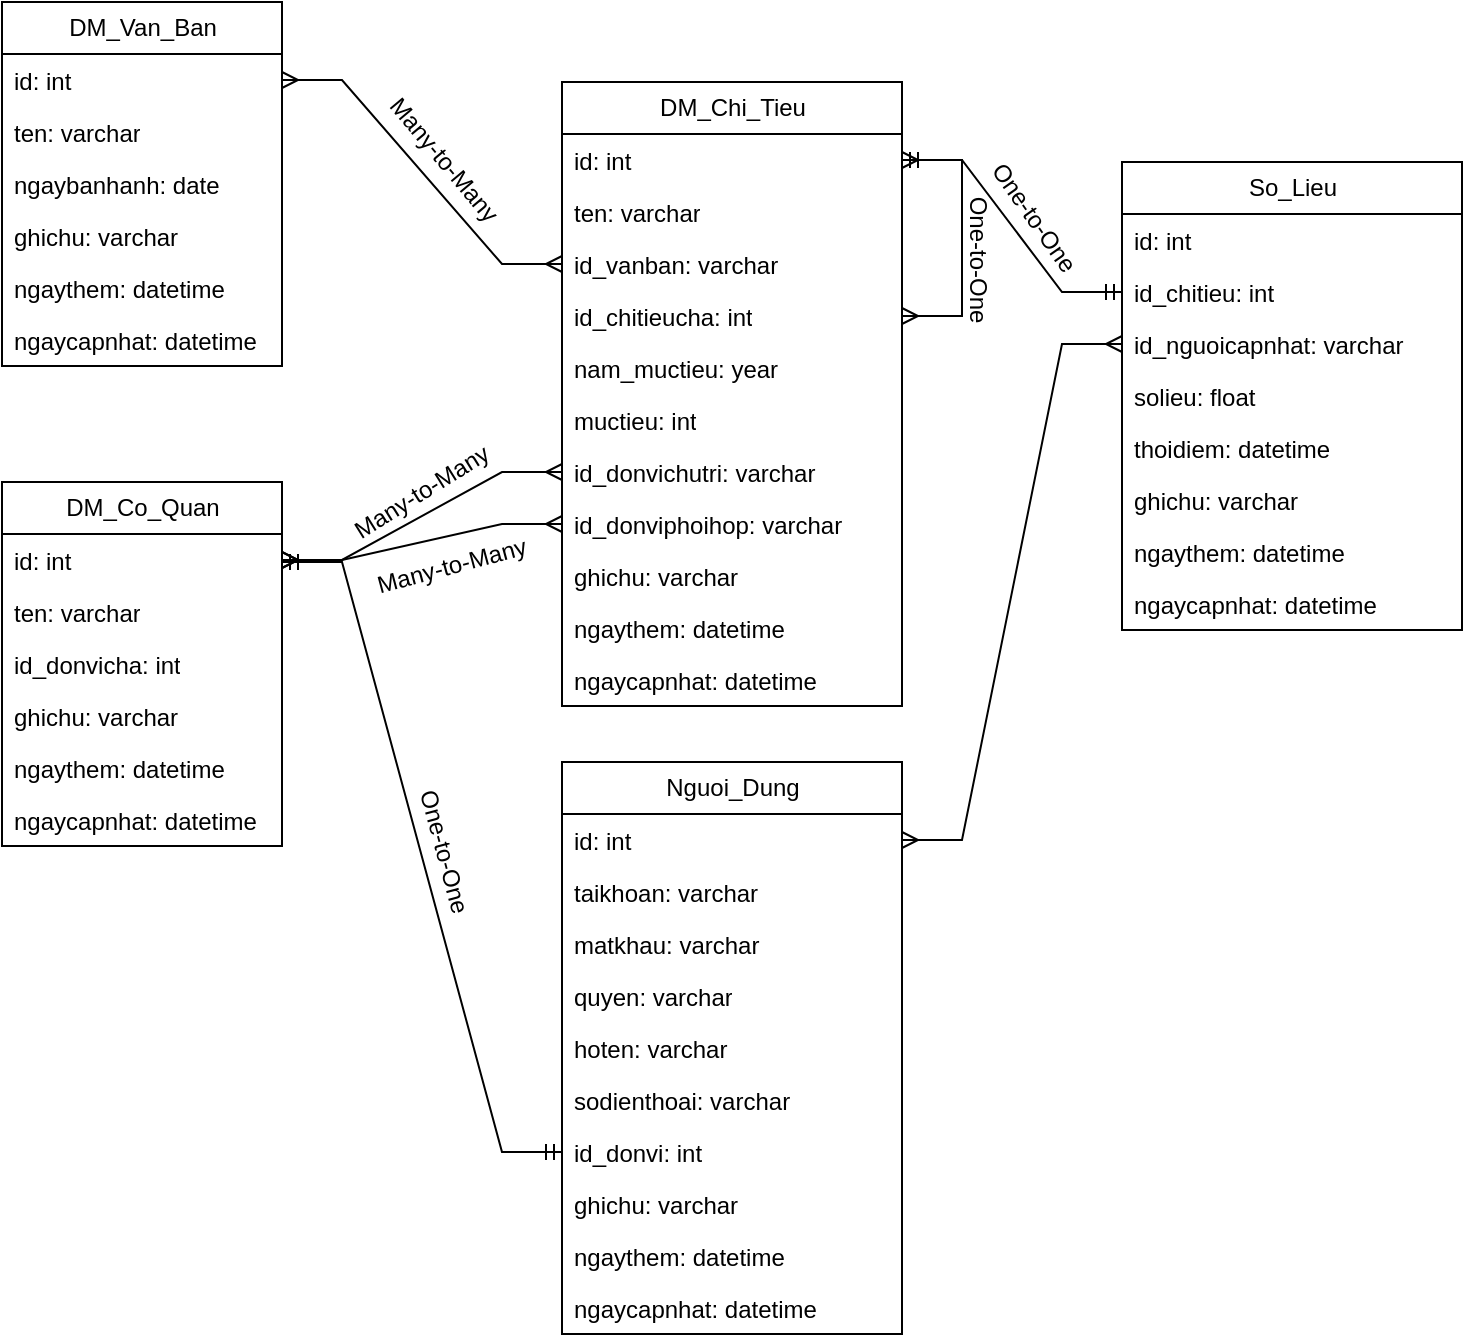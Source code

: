 <mxfile version="21.0.2" type="github">
  <diagram name="Page-1" id="Th9WDw9-diz3yLhj7kX8">
    <mxGraphModel dx="928" dy="513" grid="1" gridSize="10" guides="1" tooltips="1" connect="1" arrows="1" fold="1" page="1" pageScale="1" pageWidth="827" pageHeight="1169" math="0" shadow="0">
      <root>
        <mxCell id="0" />
        <mxCell id="1" parent="0" />
        <mxCell id="m0UdgJs6NEkLgoWt-vli-1" value="DM_Van_Ban" style="swimlane;fontStyle=0;childLayout=stackLayout;horizontal=1;startSize=26;fillColor=none;horizontalStack=0;resizeParent=1;resizeParentMax=0;resizeLast=0;collapsible=1;marginBottom=0;html=1;" vertex="1" parent="1">
          <mxGeometry x="40" y="40" width="140" height="182" as="geometry" />
        </mxCell>
        <mxCell id="m0UdgJs6NEkLgoWt-vli-2" value="id: int" style="text;strokeColor=none;fillColor=none;align=left;verticalAlign=top;spacingLeft=4;spacingRight=4;overflow=hidden;rotatable=0;points=[[0,0.5],[1,0.5]];portConstraint=eastwest;whiteSpace=wrap;html=1;" vertex="1" parent="m0UdgJs6NEkLgoWt-vli-1">
          <mxGeometry y="26" width="140" height="26" as="geometry" />
        </mxCell>
        <mxCell id="m0UdgJs6NEkLgoWt-vli-3" value="ten: varchar" style="text;strokeColor=none;fillColor=none;align=left;verticalAlign=top;spacingLeft=4;spacingRight=4;overflow=hidden;rotatable=0;points=[[0,0.5],[1,0.5]];portConstraint=eastwest;whiteSpace=wrap;html=1;" vertex="1" parent="m0UdgJs6NEkLgoWt-vli-1">
          <mxGeometry y="52" width="140" height="26" as="geometry" />
        </mxCell>
        <mxCell id="m0UdgJs6NEkLgoWt-vli-5" value="ngaybanhanh: date" style="text;strokeColor=none;fillColor=none;align=left;verticalAlign=top;spacingLeft=4;spacingRight=4;overflow=hidden;rotatable=0;points=[[0,0.5],[1,0.5]];portConstraint=eastwest;whiteSpace=wrap;html=1;" vertex="1" parent="m0UdgJs6NEkLgoWt-vli-1">
          <mxGeometry y="78" width="140" height="26" as="geometry" />
        </mxCell>
        <mxCell id="m0UdgJs6NEkLgoWt-vli-6" value="ghichu: varchar" style="text;strokeColor=none;fillColor=none;align=left;verticalAlign=top;spacingLeft=4;spacingRight=4;overflow=hidden;rotatable=0;points=[[0,0.5],[1,0.5]];portConstraint=eastwest;whiteSpace=wrap;html=1;" vertex="1" parent="m0UdgJs6NEkLgoWt-vli-1">
          <mxGeometry y="104" width="140" height="26" as="geometry" />
        </mxCell>
        <mxCell id="m0UdgJs6NEkLgoWt-vli-7" value="ngaythem: datetime" style="text;strokeColor=none;fillColor=none;align=left;verticalAlign=top;spacingLeft=4;spacingRight=4;overflow=hidden;rotatable=0;points=[[0,0.5],[1,0.5]];portConstraint=eastwest;whiteSpace=wrap;html=1;" vertex="1" parent="m0UdgJs6NEkLgoWt-vli-1">
          <mxGeometry y="130" width="140" height="26" as="geometry" />
        </mxCell>
        <mxCell id="m0UdgJs6NEkLgoWt-vli-4" value="ngaycapnhat: datetime" style="text;strokeColor=none;fillColor=none;align=left;verticalAlign=top;spacingLeft=4;spacingRight=4;overflow=hidden;rotatable=0;points=[[0,0.5],[1,0.5]];portConstraint=eastwest;whiteSpace=wrap;html=1;" vertex="1" parent="m0UdgJs6NEkLgoWt-vli-1">
          <mxGeometry y="156" width="140" height="26" as="geometry" />
        </mxCell>
        <mxCell id="m0UdgJs6NEkLgoWt-vli-9" value="DM_Chi_Tieu" style="swimlane;fontStyle=0;childLayout=stackLayout;horizontal=1;startSize=26;fillColor=none;horizontalStack=0;resizeParent=1;resizeParentMax=0;resizeLast=0;collapsible=1;marginBottom=0;html=1;" vertex="1" parent="1">
          <mxGeometry x="320" y="80" width="170" height="312" as="geometry" />
        </mxCell>
        <mxCell id="m0UdgJs6NEkLgoWt-vli-10" value="id: int" style="text;strokeColor=none;fillColor=none;align=left;verticalAlign=top;spacingLeft=4;spacingRight=4;overflow=hidden;rotatable=0;points=[[0,0.5],[1,0.5]];portConstraint=eastwest;whiteSpace=wrap;html=1;" vertex="1" parent="m0UdgJs6NEkLgoWt-vli-9">
          <mxGeometry y="26" width="170" height="26" as="geometry" />
        </mxCell>
        <mxCell id="m0UdgJs6NEkLgoWt-vli-11" value="ten: varchar" style="text;strokeColor=none;fillColor=none;align=left;verticalAlign=top;spacingLeft=4;spacingRight=4;overflow=hidden;rotatable=0;points=[[0,0.5],[1,0.5]];portConstraint=eastwest;whiteSpace=wrap;html=1;" vertex="1" parent="m0UdgJs6NEkLgoWt-vli-9">
          <mxGeometry y="52" width="170" height="26" as="geometry" />
        </mxCell>
        <mxCell id="m0UdgJs6NEkLgoWt-vli-12" value="id_vanban: varchar" style="text;strokeColor=none;fillColor=none;align=left;verticalAlign=top;spacingLeft=4;spacingRight=4;overflow=hidden;rotatable=0;points=[[0,0.5],[1,0.5]];portConstraint=eastwest;whiteSpace=wrap;html=1;" vertex="1" parent="m0UdgJs6NEkLgoWt-vli-9">
          <mxGeometry y="78" width="170" height="26" as="geometry" />
        </mxCell>
        <mxCell id="m0UdgJs6NEkLgoWt-vli-16" value="id_chitieucha: int" style="text;strokeColor=none;fillColor=none;align=left;verticalAlign=top;spacingLeft=4;spacingRight=4;overflow=hidden;rotatable=0;points=[[0,0.5],[1,0.5]];portConstraint=eastwest;whiteSpace=wrap;html=1;" vertex="1" parent="m0UdgJs6NEkLgoWt-vli-9">
          <mxGeometry y="104" width="170" height="26" as="geometry" />
        </mxCell>
        <mxCell id="m0UdgJs6NEkLgoWt-vli-17" value="nam_muctieu: year" style="text;strokeColor=none;fillColor=none;align=left;verticalAlign=top;spacingLeft=4;spacingRight=4;overflow=hidden;rotatable=0;points=[[0,0.5],[1,0.5]];portConstraint=eastwest;whiteSpace=wrap;html=1;" vertex="1" parent="m0UdgJs6NEkLgoWt-vli-9">
          <mxGeometry y="130" width="170" height="26" as="geometry" />
        </mxCell>
        <mxCell id="m0UdgJs6NEkLgoWt-vli-18" value="muctieu: int" style="text;strokeColor=none;fillColor=none;align=left;verticalAlign=top;spacingLeft=4;spacingRight=4;overflow=hidden;rotatable=0;points=[[0,0.5],[1,0.5]];portConstraint=eastwest;whiteSpace=wrap;html=1;" vertex="1" parent="m0UdgJs6NEkLgoWt-vli-9">
          <mxGeometry y="156" width="170" height="26" as="geometry" />
        </mxCell>
        <mxCell id="m0UdgJs6NEkLgoWt-vli-19" value="id_donvichutri: varchar" style="text;strokeColor=none;fillColor=none;align=left;verticalAlign=top;spacingLeft=4;spacingRight=4;overflow=hidden;rotatable=0;points=[[0,0.5],[1,0.5]];portConstraint=eastwest;whiteSpace=wrap;html=1;" vertex="1" parent="m0UdgJs6NEkLgoWt-vli-9">
          <mxGeometry y="182" width="170" height="26" as="geometry" />
        </mxCell>
        <mxCell id="m0UdgJs6NEkLgoWt-vli-20" value="id_donviphoihop: varchar" style="text;strokeColor=none;fillColor=none;align=left;verticalAlign=top;spacingLeft=4;spacingRight=4;overflow=hidden;rotatable=0;points=[[0,0.5],[1,0.5]];portConstraint=eastwest;whiteSpace=wrap;html=1;" vertex="1" parent="m0UdgJs6NEkLgoWt-vli-9">
          <mxGeometry y="208" width="170" height="26" as="geometry" />
        </mxCell>
        <mxCell id="m0UdgJs6NEkLgoWt-vli-13" value="ghichu: varchar" style="text;strokeColor=none;fillColor=none;align=left;verticalAlign=top;spacingLeft=4;spacingRight=4;overflow=hidden;rotatable=0;points=[[0,0.5],[1,0.5]];portConstraint=eastwest;whiteSpace=wrap;html=1;" vertex="1" parent="m0UdgJs6NEkLgoWt-vli-9">
          <mxGeometry y="234" width="170" height="26" as="geometry" />
        </mxCell>
        <mxCell id="m0UdgJs6NEkLgoWt-vli-14" value="ngaythem: datetime" style="text;strokeColor=none;fillColor=none;align=left;verticalAlign=top;spacingLeft=4;spacingRight=4;overflow=hidden;rotatable=0;points=[[0,0.5],[1,0.5]];portConstraint=eastwest;whiteSpace=wrap;html=1;" vertex="1" parent="m0UdgJs6NEkLgoWt-vli-9">
          <mxGeometry y="260" width="170" height="26" as="geometry" />
        </mxCell>
        <mxCell id="m0UdgJs6NEkLgoWt-vli-15" value="ngaycapnhat: datetime" style="text;strokeColor=none;fillColor=none;align=left;verticalAlign=top;spacingLeft=4;spacingRight=4;overflow=hidden;rotatable=0;points=[[0,0.5],[1,0.5]];portConstraint=eastwest;whiteSpace=wrap;html=1;" vertex="1" parent="m0UdgJs6NEkLgoWt-vli-9">
          <mxGeometry y="286" width="170" height="26" as="geometry" />
        </mxCell>
        <mxCell id="m0UdgJs6NEkLgoWt-vli-65" value="" style="edgeStyle=entityRelationEdgeStyle;fontSize=12;html=1;endArrow=ERmany;startArrow=ERmany;rounded=0;exitX=1;exitY=0.5;exitDx=0;exitDy=0;entryX=1;entryY=0.5;entryDx=0;entryDy=0;" edge="1" parent="m0UdgJs6NEkLgoWt-vli-9" source="m0UdgJs6NEkLgoWt-vli-10" target="m0UdgJs6NEkLgoWt-vli-16">
          <mxGeometry width="100" height="100" relative="1" as="geometry">
            <mxPoint x="-90" y="138" as="sourcePoint" />
            <mxPoint x="250" y="-10" as="targetPoint" />
          </mxGeometry>
        </mxCell>
        <mxCell id="m0UdgJs6NEkLgoWt-vli-21" value="DM_Co_Quan" style="swimlane;fontStyle=0;childLayout=stackLayout;horizontal=1;startSize=26;fillColor=none;horizontalStack=0;resizeParent=1;resizeParentMax=0;resizeLast=0;collapsible=1;marginBottom=0;html=1;" vertex="1" parent="1">
          <mxGeometry x="40" y="280" width="140" height="182" as="geometry" />
        </mxCell>
        <mxCell id="m0UdgJs6NEkLgoWt-vli-22" value="id: int" style="text;strokeColor=none;fillColor=none;align=left;verticalAlign=top;spacingLeft=4;spacingRight=4;overflow=hidden;rotatable=0;points=[[0,0.5],[1,0.5]];portConstraint=eastwest;whiteSpace=wrap;html=1;" vertex="1" parent="m0UdgJs6NEkLgoWt-vli-21">
          <mxGeometry y="26" width="140" height="26" as="geometry" />
        </mxCell>
        <mxCell id="m0UdgJs6NEkLgoWt-vli-84" value="ten: varchar" style="text;strokeColor=none;fillColor=none;align=left;verticalAlign=top;spacingLeft=4;spacingRight=4;overflow=hidden;rotatable=0;points=[[0,0.5],[1,0.5]];portConstraint=eastwest;whiteSpace=wrap;html=1;" vertex="1" parent="m0UdgJs6NEkLgoWt-vli-21">
          <mxGeometry y="52" width="140" height="26" as="geometry" />
        </mxCell>
        <mxCell id="m0UdgJs6NEkLgoWt-vli-23" value="id_donvicha: int" style="text;strokeColor=none;fillColor=none;align=left;verticalAlign=top;spacingLeft=4;spacingRight=4;overflow=hidden;rotatable=0;points=[[0,0.5],[1,0.5]];portConstraint=eastwest;whiteSpace=wrap;html=1;" vertex="1" parent="m0UdgJs6NEkLgoWt-vli-21">
          <mxGeometry y="78" width="140" height="26" as="geometry" />
        </mxCell>
        <mxCell id="m0UdgJs6NEkLgoWt-vli-25" value="ghichu: varchar" style="text;strokeColor=none;fillColor=none;align=left;verticalAlign=top;spacingLeft=4;spacingRight=4;overflow=hidden;rotatable=0;points=[[0,0.5],[1,0.5]];portConstraint=eastwest;whiteSpace=wrap;html=1;" vertex="1" parent="m0UdgJs6NEkLgoWt-vli-21">
          <mxGeometry y="104" width="140" height="26" as="geometry" />
        </mxCell>
        <mxCell id="m0UdgJs6NEkLgoWt-vli-26" value="ngaythem: datetime" style="text;strokeColor=none;fillColor=none;align=left;verticalAlign=top;spacingLeft=4;spacingRight=4;overflow=hidden;rotatable=0;points=[[0,0.5],[1,0.5]];portConstraint=eastwest;whiteSpace=wrap;html=1;" vertex="1" parent="m0UdgJs6NEkLgoWt-vli-21">
          <mxGeometry y="130" width="140" height="26" as="geometry" />
        </mxCell>
        <mxCell id="m0UdgJs6NEkLgoWt-vli-27" value="ngaycapnhat: datetime" style="text;strokeColor=none;fillColor=none;align=left;verticalAlign=top;spacingLeft=4;spacingRight=4;overflow=hidden;rotatable=0;points=[[0,0.5],[1,0.5]];portConstraint=eastwest;whiteSpace=wrap;html=1;" vertex="1" parent="m0UdgJs6NEkLgoWt-vli-21">
          <mxGeometry y="156" width="140" height="26" as="geometry" />
        </mxCell>
        <mxCell id="m0UdgJs6NEkLgoWt-vli-28" value="So_Lieu" style="swimlane;fontStyle=0;childLayout=stackLayout;horizontal=1;startSize=26;fillColor=none;horizontalStack=0;resizeParent=1;resizeParentMax=0;resizeLast=0;collapsible=1;marginBottom=0;html=1;" vertex="1" parent="1">
          <mxGeometry x="600" y="120" width="170" height="234" as="geometry" />
        </mxCell>
        <mxCell id="m0UdgJs6NEkLgoWt-vli-29" value="id: int" style="text;strokeColor=none;fillColor=none;align=left;verticalAlign=top;spacingLeft=4;spacingRight=4;overflow=hidden;rotatable=0;points=[[0,0.5],[1,0.5]];portConstraint=eastwest;whiteSpace=wrap;html=1;" vertex="1" parent="m0UdgJs6NEkLgoWt-vli-28">
          <mxGeometry y="26" width="170" height="26" as="geometry" />
        </mxCell>
        <mxCell id="m0UdgJs6NEkLgoWt-vli-30" value="id_chitieu: int" style="text;strokeColor=none;fillColor=none;align=left;verticalAlign=top;spacingLeft=4;spacingRight=4;overflow=hidden;rotatable=0;points=[[0,0.5],[1,0.5]];portConstraint=eastwest;whiteSpace=wrap;html=1;" vertex="1" parent="m0UdgJs6NEkLgoWt-vli-28">
          <mxGeometry y="52" width="170" height="26" as="geometry" />
        </mxCell>
        <mxCell id="m0UdgJs6NEkLgoWt-vli-87" value="id_nguoicapnhat: varchar" style="text;strokeColor=none;fillColor=none;align=left;verticalAlign=top;spacingLeft=4;spacingRight=4;overflow=hidden;rotatable=0;points=[[0,0.5],[1,0.5]];portConstraint=eastwest;whiteSpace=wrap;html=1;" vertex="1" parent="m0UdgJs6NEkLgoWt-vli-28">
          <mxGeometry y="78" width="170" height="26" as="geometry" />
        </mxCell>
        <mxCell id="m0UdgJs6NEkLgoWt-vli-31" value="solieu: float" style="text;strokeColor=none;fillColor=none;align=left;verticalAlign=top;spacingLeft=4;spacingRight=4;overflow=hidden;rotatable=0;points=[[0,0.5],[1,0.5]];portConstraint=eastwest;whiteSpace=wrap;html=1;" vertex="1" parent="m0UdgJs6NEkLgoWt-vli-28">
          <mxGeometry y="104" width="170" height="26" as="geometry" />
        </mxCell>
        <mxCell id="m0UdgJs6NEkLgoWt-vli-46" value="thoidiem: datetime" style="text;strokeColor=none;fillColor=none;align=left;verticalAlign=top;spacingLeft=4;spacingRight=4;overflow=hidden;rotatable=0;points=[[0,0.5],[1,0.5]];portConstraint=eastwest;whiteSpace=wrap;html=1;" vertex="1" parent="m0UdgJs6NEkLgoWt-vli-28">
          <mxGeometry y="130" width="170" height="26" as="geometry" />
        </mxCell>
        <mxCell id="m0UdgJs6NEkLgoWt-vli-37" value="ghichu: varchar" style="text;strokeColor=none;fillColor=none;align=left;verticalAlign=top;spacingLeft=4;spacingRight=4;overflow=hidden;rotatable=0;points=[[0,0.5],[1,0.5]];portConstraint=eastwest;whiteSpace=wrap;html=1;" vertex="1" parent="m0UdgJs6NEkLgoWt-vli-28">
          <mxGeometry y="156" width="170" height="26" as="geometry" />
        </mxCell>
        <mxCell id="m0UdgJs6NEkLgoWt-vli-38" value="ngaythem: datetime" style="text;strokeColor=none;fillColor=none;align=left;verticalAlign=top;spacingLeft=4;spacingRight=4;overflow=hidden;rotatable=0;points=[[0,0.5],[1,0.5]];portConstraint=eastwest;whiteSpace=wrap;html=1;" vertex="1" parent="m0UdgJs6NEkLgoWt-vli-28">
          <mxGeometry y="182" width="170" height="26" as="geometry" />
        </mxCell>
        <mxCell id="m0UdgJs6NEkLgoWt-vli-39" value="ngaycapnhat: datetime" style="text;strokeColor=none;fillColor=none;align=left;verticalAlign=top;spacingLeft=4;spacingRight=4;overflow=hidden;rotatable=0;points=[[0,0.5],[1,0.5]];portConstraint=eastwest;whiteSpace=wrap;html=1;" vertex="1" parent="m0UdgJs6NEkLgoWt-vli-28">
          <mxGeometry y="208" width="170" height="26" as="geometry" />
        </mxCell>
        <mxCell id="m0UdgJs6NEkLgoWt-vli-51" value="" style="edgeStyle=entityRelationEdgeStyle;fontSize=12;html=1;endArrow=ERmany;startArrow=ERmany;rounded=0;exitX=1;exitY=0.5;exitDx=0;exitDy=0;entryX=0;entryY=0.5;entryDx=0;entryDy=0;" edge="1" parent="1" source="m0UdgJs6NEkLgoWt-vli-2" target="m0UdgJs6NEkLgoWt-vli-12">
          <mxGeometry width="100" height="100" relative="1" as="geometry">
            <mxPoint x="360" y="270" as="sourcePoint" />
            <mxPoint x="460" y="170" as="targetPoint" />
          </mxGeometry>
        </mxCell>
        <mxCell id="m0UdgJs6NEkLgoWt-vli-52" value="" style="edgeStyle=entityRelationEdgeStyle;fontSize=12;html=1;endArrow=ERmany;startArrow=ERmany;rounded=0;exitX=1;exitY=0.5;exitDx=0;exitDy=0;entryX=0;entryY=0.5;entryDx=0;entryDy=0;" edge="1" parent="1" source="m0UdgJs6NEkLgoWt-vli-22" target="m0UdgJs6NEkLgoWt-vli-19">
          <mxGeometry width="100" height="100" relative="1" as="geometry">
            <mxPoint x="360" y="270" as="sourcePoint" />
            <mxPoint x="460" y="170" as="targetPoint" />
          </mxGeometry>
        </mxCell>
        <mxCell id="m0UdgJs6NEkLgoWt-vli-53" value="" style="edgeStyle=entityRelationEdgeStyle;fontSize=12;html=1;endArrow=ERmany;startArrow=ERmany;rounded=0;exitX=1;exitY=0.5;exitDx=0;exitDy=0;entryX=0;entryY=0.5;entryDx=0;entryDy=0;" edge="1" parent="1" source="m0UdgJs6NEkLgoWt-vli-22" target="m0UdgJs6NEkLgoWt-vli-20">
          <mxGeometry width="100" height="100" relative="1" as="geometry">
            <mxPoint x="200" y="286" as="sourcePoint" />
            <mxPoint x="300" y="186" as="targetPoint" />
          </mxGeometry>
        </mxCell>
        <mxCell id="m0UdgJs6NEkLgoWt-vli-54" value="" style="edgeStyle=entityRelationEdgeStyle;fontSize=12;html=1;endArrow=ERmandOne;startArrow=ERmandOne;rounded=0;exitX=1;exitY=0.5;exitDx=0;exitDy=0;entryX=0;entryY=0.5;entryDx=0;entryDy=0;" edge="1" parent="1" source="m0UdgJs6NEkLgoWt-vli-10" target="m0UdgJs6NEkLgoWt-vli-30">
          <mxGeometry width="100" height="100" relative="1" as="geometry">
            <mxPoint x="510" y="160" as="sourcePoint" />
            <mxPoint x="460" y="170" as="targetPoint" />
          </mxGeometry>
        </mxCell>
        <mxCell id="m0UdgJs6NEkLgoWt-vli-56" value="Many-to-Many" style="text;html=1;strokeColor=none;fillColor=none;align=center;verticalAlign=middle;whiteSpace=wrap;rounded=0;rotation=50;" vertex="1" parent="1">
          <mxGeometry x="221" y="104" width="80" height="30" as="geometry" />
        </mxCell>
        <mxCell id="m0UdgJs6NEkLgoWt-vli-57" value="Many-to-Many" style="text;html=1;strokeColor=none;fillColor=none;align=center;verticalAlign=middle;whiteSpace=wrap;rounded=0;rotation=-32;" vertex="1" parent="1">
          <mxGeometry x="210" y="270" width="80" height="30" as="geometry" />
        </mxCell>
        <mxCell id="m0UdgJs6NEkLgoWt-vli-58" value="Many-to-Many" style="text;html=1;strokeColor=none;fillColor=none;align=center;verticalAlign=middle;whiteSpace=wrap;rounded=0;rotation=-15;" vertex="1" parent="1">
          <mxGeometry x="225" y="307" width="80" height="30" as="geometry" />
        </mxCell>
        <mxCell id="m0UdgJs6NEkLgoWt-vli-61" value="One-to-One" style="text;html=1;strokeColor=none;fillColor=none;align=center;verticalAlign=middle;whiteSpace=wrap;rounded=0;rotation=55;" vertex="1" parent="1">
          <mxGeometry x="516" y="133" width="80" height="30" as="geometry" />
        </mxCell>
        <mxCell id="m0UdgJs6NEkLgoWt-vli-66" value="One-to-One" style="text;html=1;strokeColor=none;fillColor=none;align=center;verticalAlign=middle;whiteSpace=wrap;rounded=0;rotation=90;" vertex="1" parent="1">
          <mxGeometry x="488" y="154" width="80" height="30" as="geometry" />
        </mxCell>
        <mxCell id="m0UdgJs6NEkLgoWt-vli-73" value="Nguoi_Dung" style="swimlane;fontStyle=0;childLayout=stackLayout;horizontal=1;startSize=26;fillColor=none;horizontalStack=0;resizeParent=1;resizeParentMax=0;resizeLast=0;collapsible=1;marginBottom=0;html=1;" vertex="1" parent="1">
          <mxGeometry x="320" y="420" width="170" height="286" as="geometry" />
        </mxCell>
        <mxCell id="m0UdgJs6NEkLgoWt-vli-74" value="id: int" style="text;strokeColor=none;fillColor=none;align=left;verticalAlign=top;spacingLeft=4;spacingRight=4;overflow=hidden;rotatable=0;points=[[0,0.5],[1,0.5]];portConstraint=eastwest;whiteSpace=wrap;html=1;" vertex="1" parent="m0UdgJs6NEkLgoWt-vli-73">
          <mxGeometry y="26" width="170" height="26" as="geometry" />
        </mxCell>
        <mxCell id="m0UdgJs6NEkLgoWt-vli-75" value="taikhoan: varchar" style="text;strokeColor=none;fillColor=none;align=left;verticalAlign=top;spacingLeft=4;spacingRight=4;overflow=hidden;rotatable=0;points=[[0,0.5],[1,0.5]];portConstraint=eastwest;whiteSpace=wrap;html=1;" vertex="1" parent="m0UdgJs6NEkLgoWt-vli-73">
          <mxGeometry y="52" width="170" height="26" as="geometry" />
        </mxCell>
        <mxCell id="m0UdgJs6NEkLgoWt-vli-76" value="matkhau: varchar" style="text;strokeColor=none;fillColor=none;align=left;verticalAlign=top;spacingLeft=4;spacingRight=4;overflow=hidden;rotatable=0;points=[[0,0.5],[1,0.5]];portConstraint=eastwest;whiteSpace=wrap;html=1;" vertex="1" parent="m0UdgJs6NEkLgoWt-vli-73">
          <mxGeometry y="78" width="170" height="26" as="geometry" />
        </mxCell>
        <mxCell id="m0UdgJs6NEkLgoWt-vli-77" value="quyen: varchar" style="text;strokeColor=none;fillColor=none;align=left;verticalAlign=top;spacingLeft=4;spacingRight=4;overflow=hidden;rotatable=0;points=[[0,0.5],[1,0.5]];portConstraint=eastwest;whiteSpace=wrap;html=1;" vertex="1" parent="m0UdgJs6NEkLgoWt-vli-73">
          <mxGeometry y="104" width="170" height="26" as="geometry" />
        </mxCell>
        <mxCell id="m0UdgJs6NEkLgoWt-vli-81" value="hoten: varchar" style="text;strokeColor=none;fillColor=none;align=left;verticalAlign=top;spacingLeft=4;spacingRight=4;overflow=hidden;rotatable=0;points=[[0,0.5],[1,0.5]];portConstraint=eastwest;whiteSpace=wrap;html=1;" vertex="1" parent="m0UdgJs6NEkLgoWt-vli-73">
          <mxGeometry y="130" width="170" height="26" as="geometry" />
        </mxCell>
        <mxCell id="m0UdgJs6NEkLgoWt-vli-82" value="sodienthoai: varchar" style="text;strokeColor=none;fillColor=none;align=left;verticalAlign=top;spacingLeft=4;spacingRight=4;overflow=hidden;rotatable=0;points=[[0,0.5],[1,0.5]];portConstraint=eastwest;whiteSpace=wrap;html=1;" vertex="1" parent="m0UdgJs6NEkLgoWt-vli-73">
          <mxGeometry y="156" width="170" height="26" as="geometry" />
        </mxCell>
        <mxCell id="m0UdgJs6NEkLgoWt-vli-83" value="id_donvi: int" style="text;strokeColor=none;fillColor=none;align=left;verticalAlign=top;spacingLeft=4;spacingRight=4;overflow=hidden;rotatable=0;points=[[0,0.5],[1,0.5]];portConstraint=eastwest;whiteSpace=wrap;html=1;" vertex="1" parent="m0UdgJs6NEkLgoWt-vli-73">
          <mxGeometry y="182" width="170" height="26" as="geometry" />
        </mxCell>
        <mxCell id="m0UdgJs6NEkLgoWt-vli-78" value="ghichu: varchar" style="text;strokeColor=none;fillColor=none;align=left;verticalAlign=top;spacingLeft=4;spacingRight=4;overflow=hidden;rotatable=0;points=[[0,0.5],[1,0.5]];portConstraint=eastwest;whiteSpace=wrap;html=1;" vertex="1" parent="m0UdgJs6NEkLgoWt-vli-73">
          <mxGeometry y="208" width="170" height="26" as="geometry" />
        </mxCell>
        <mxCell id="m0UdgJs6NEkLgoWt-vli-79" value="ngaythem: datetime" style="text;strokeColor=none;fillColor=none;align=left;verticalAlign=top;spacingLeft=4;spacingRight=4;overflow=hidden;rotatable=0;points=[[0,0.5],[1,0.5]];portConstraint=eastwest;whiteSpace=wrap;html=1;" vertex="1" parent="m0UdgJs6NEkLgoWt-vli-73">
          <mxGeometry y="234" width="170" height="26" as="geometry" />
        </mxCell>
        <mxCell id="m0UdgJs6NEkLgoWt-vli-80" value="ngaycapnhat: datetime" style="text;strokeColor=none;fillColor=none;align=left;verticalAlign=top;spacingLeft=4;spacingRight=4;overflow=hidden;rotatable=0;points=[[0,0.5],[1,0.5]];portConstraint=eastwest;whiteSpace=wrap;html=1;" vertex="1" parent="m0UdgJs6NEkLgoWt-vli-73">
          <mxGeometry y="260" width="170" height="26" as="geometry" />
        </mxCell>
        <mxCell id="m0UdgJs6NEkLgoWt-vli-85" value="" style="edgeStyle=entityRelationEdgeStyle;fontSize=12;html=1;endArrow=ERmandOne;startArrow=ERmandOne;rounded=0;entryX=0;entryY=0.5;entryDx=0;entryDy=0;" edge="1" parent="1" target="m0UdgJs6NEkLgoWt-vli-83">
          <mxGeometry width="100" height="100" relative="1" as="geometry">
            <mxPoint x="180" y="320" as="sourcePoint" />
            <mxPoint x="390" y="460" as="targetPoint" />
          </mxGeometry>
        </mxCell>
        <mxCell id="m0UdgJs6NEkLgoWt-vli-86" value="One-to-One" style="text;html=1;strokeColor=none;fillColor=none;align=center;verticalAlign=middle;whiteSpace=wrap;rounded=0;rotation=75;" vertex="1" parent="1">
          <mxGeometry x="221" y="450" width="80" height="30" as="geometry" />
        </mxCell>
        <mxCell id="m0UdgJs6NEkLgoWt-vli-88" value="" style="edgeStyle=entityRelationEdgeStyle;fontSize=12;html=1;endArrow=ERmany;startArrow=ERmany;rounded=0;exitX=1;exitY=0.5;exitDx=0;exitDy=0;entryX=0;entryY=0.5;entryDx=0;entryDy=0;" edge="1" parent="1" source="m0UdgJs6NEkLgoWt-vli-74" target="m0UdgJs6NEkLgoWt-vli-87">
          <mxGeometry width="100" height="100" relative="1" as="geometry">
            <mxPoint x="530" y="470" as="sourcePoint" />
            <mxPoint x="670" y="562" as="targetPoint" />
          </mxGeometry>
        </mxCell>
      </root>
    </mxGraphModel>
  </diagram>
</mxfile>

